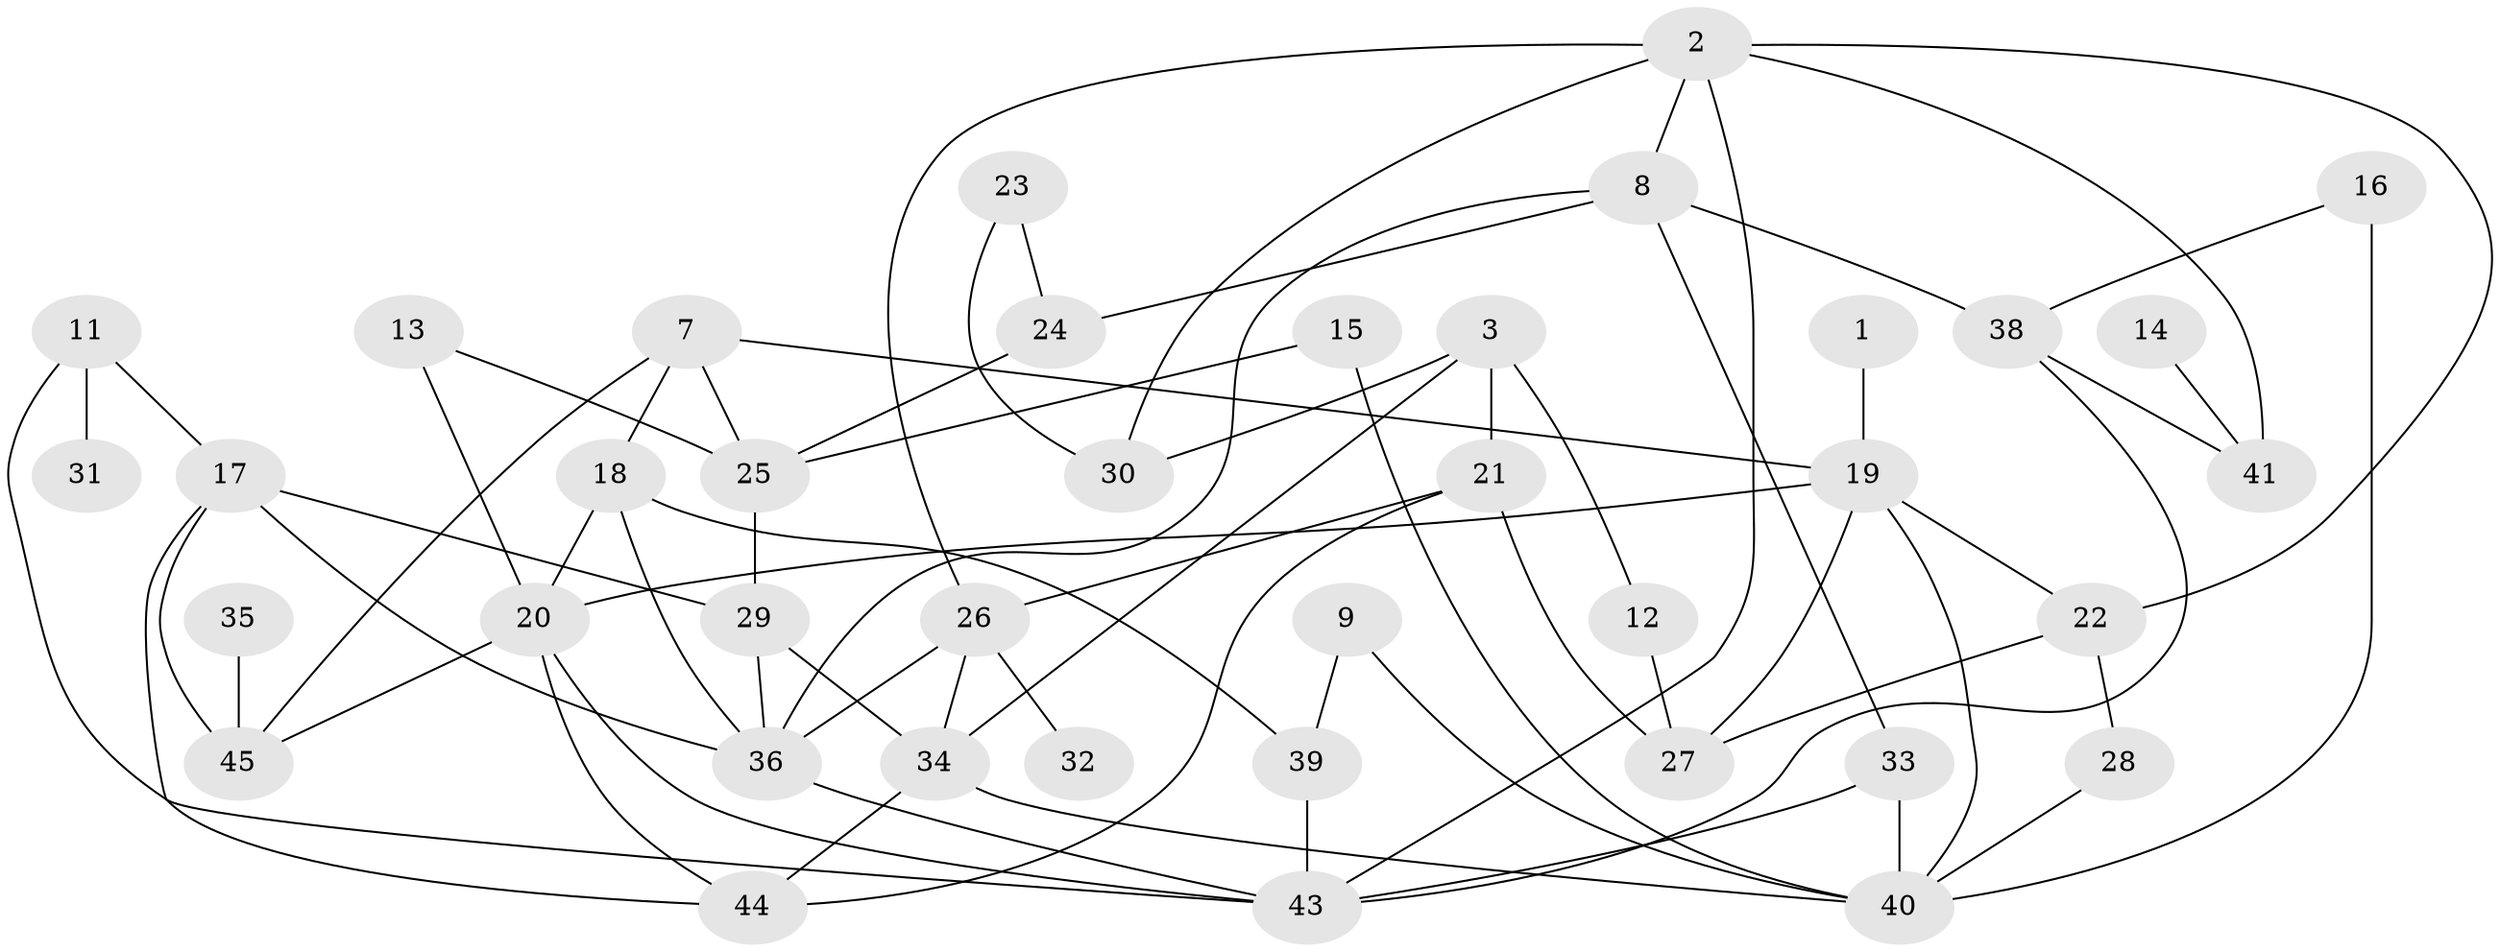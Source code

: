 // original degree distribution, {3: 0.18478260869565216, 1: 0.21739130434782608, 2: 0.21739130434782608, 6: 0.05434782608695652, 4: 0.17391304347826086, 5: 0.07608695652173914, 0: 0.07608695652173914}
// Generated by graph-tools (version 1.1) at 2025/00/03/09/25 03:00:55]
// undirected, 39 vertices, 70 edges
graph export_dot {
graph [start="1"]
  node [color=gray90,style=filled];
  1;
  2;
  3;
  7;
  8;
  9;
  11;
  12;
  13;
  14;
  15;
  16;
  17;
  18;
  19;
  20;
  21;
  22;
  23;
  24;
  25;
  26;
  27;
  28;
  29;
  30;
  31;
  32;
  33;
  34;
  35;
  36;
  38;
  39;
  40;
  41;
  43;
  44;
  45;
  1 -- 19 [weight=1.0];
  2 -- 8 [weight=1.0];
  2 -- 22 [weight=1.0];
  2 -- 26 [weight=1.0];
  2 -- 30 [weight=1.0];
  2 -- 41 [weight=1.0];
  2 -- 43 [weight=1.0];
  3 -- 12 [weight=1.0];
  3 -- 21 [weight=1.0];
  3 -- 30 [weight=1.0];
  3 -- 34 [weight=1.0];
  7 -- 18 [weight=1.0];
  7 -- 19 [weight=1.0];
  7 -- 25 [weight=1.0];
  7 -- 45 [weight=1.0];
  8 -- 24 [weight=1.0];
  8 -- 33 [weight=1.0];
  8 -- 36 [weight=1.0];
  8 -- 38 [weight=1.0];
  9 -- 39 [weight=1.0];
  9 -- 40 [weight=1.0];
  11 -- 17 [weight=1.0];
  11 -- 31 [weight=1.0];
  11 -- 43 [weight=1.0];
  12 -- 27 [weight=1.0];
  13 -- 20 [weight=1.0];
  13 -- 25 [weight=1.0];
  14 -- 41 [weight=1.0];
  15 -- 25 [weight=1.0];
  15 -- 40 [weight=1.0];
  16 -- 38 [weight=1.0];
  16 -- 40 [weight=1.0];
  17 -- 29 [weight=2.0];
  17 -- 36 [weight=1.0];
  17 -- 44 [weight=1.0];
  17 -- 45 [weight=2.0];
  18 -- 20 [weight=1.0];
  18 -- 36 [weight=1.0];
  18 -- 39 [weight=1.0];
  19 -- 20 [weight=1.0];
  19 -- 22 [weight=1.0];
  19 -- 27 [weight=2.0];
  19 -- 40 [weight=1.0];
  20 -- 43 [weight=1.0];
  20 -- 44 [weight=1.0];
  20 -- 45 [weight=1.0];
  21 -- 26 [weight=1.0];
  21 -- 27 [weight=1.0];
  21 -- 44 [weight=1.0];
  22 -- 27 [weight=1.0];
  22 -- 28 [weight=1.0];
  23 -- 24 [weight=1.0];
  23 -- 30 [weight=1.0];
  24 -- 25 [weight=1.0];
  25 -- 29 [weight=1.0];
  26 -- 32 [weight=1.0];
  26 -- 34 [weight=1.0];
  26 -- 36 [weight=1.0];
  28 -- 40 [weight=1.0];
  29 -- 34 [weight=1.0];
  29 -- 36 [weight=1.0];
  33 -- 40 [weight=1.0];
  33 -- 43 [weight=1.0];
  34 -- 40 [weight=1.0];
  34 -- 44 [weight=1.0];
  35 -- 45 [weight=1.0];
  36 -- 43 [weight=1.0];
  38 -- 41 [weight=1.0];
  38 -- 43 [weight=1.0];
  39 -- 43 [weight=1.0];
}
